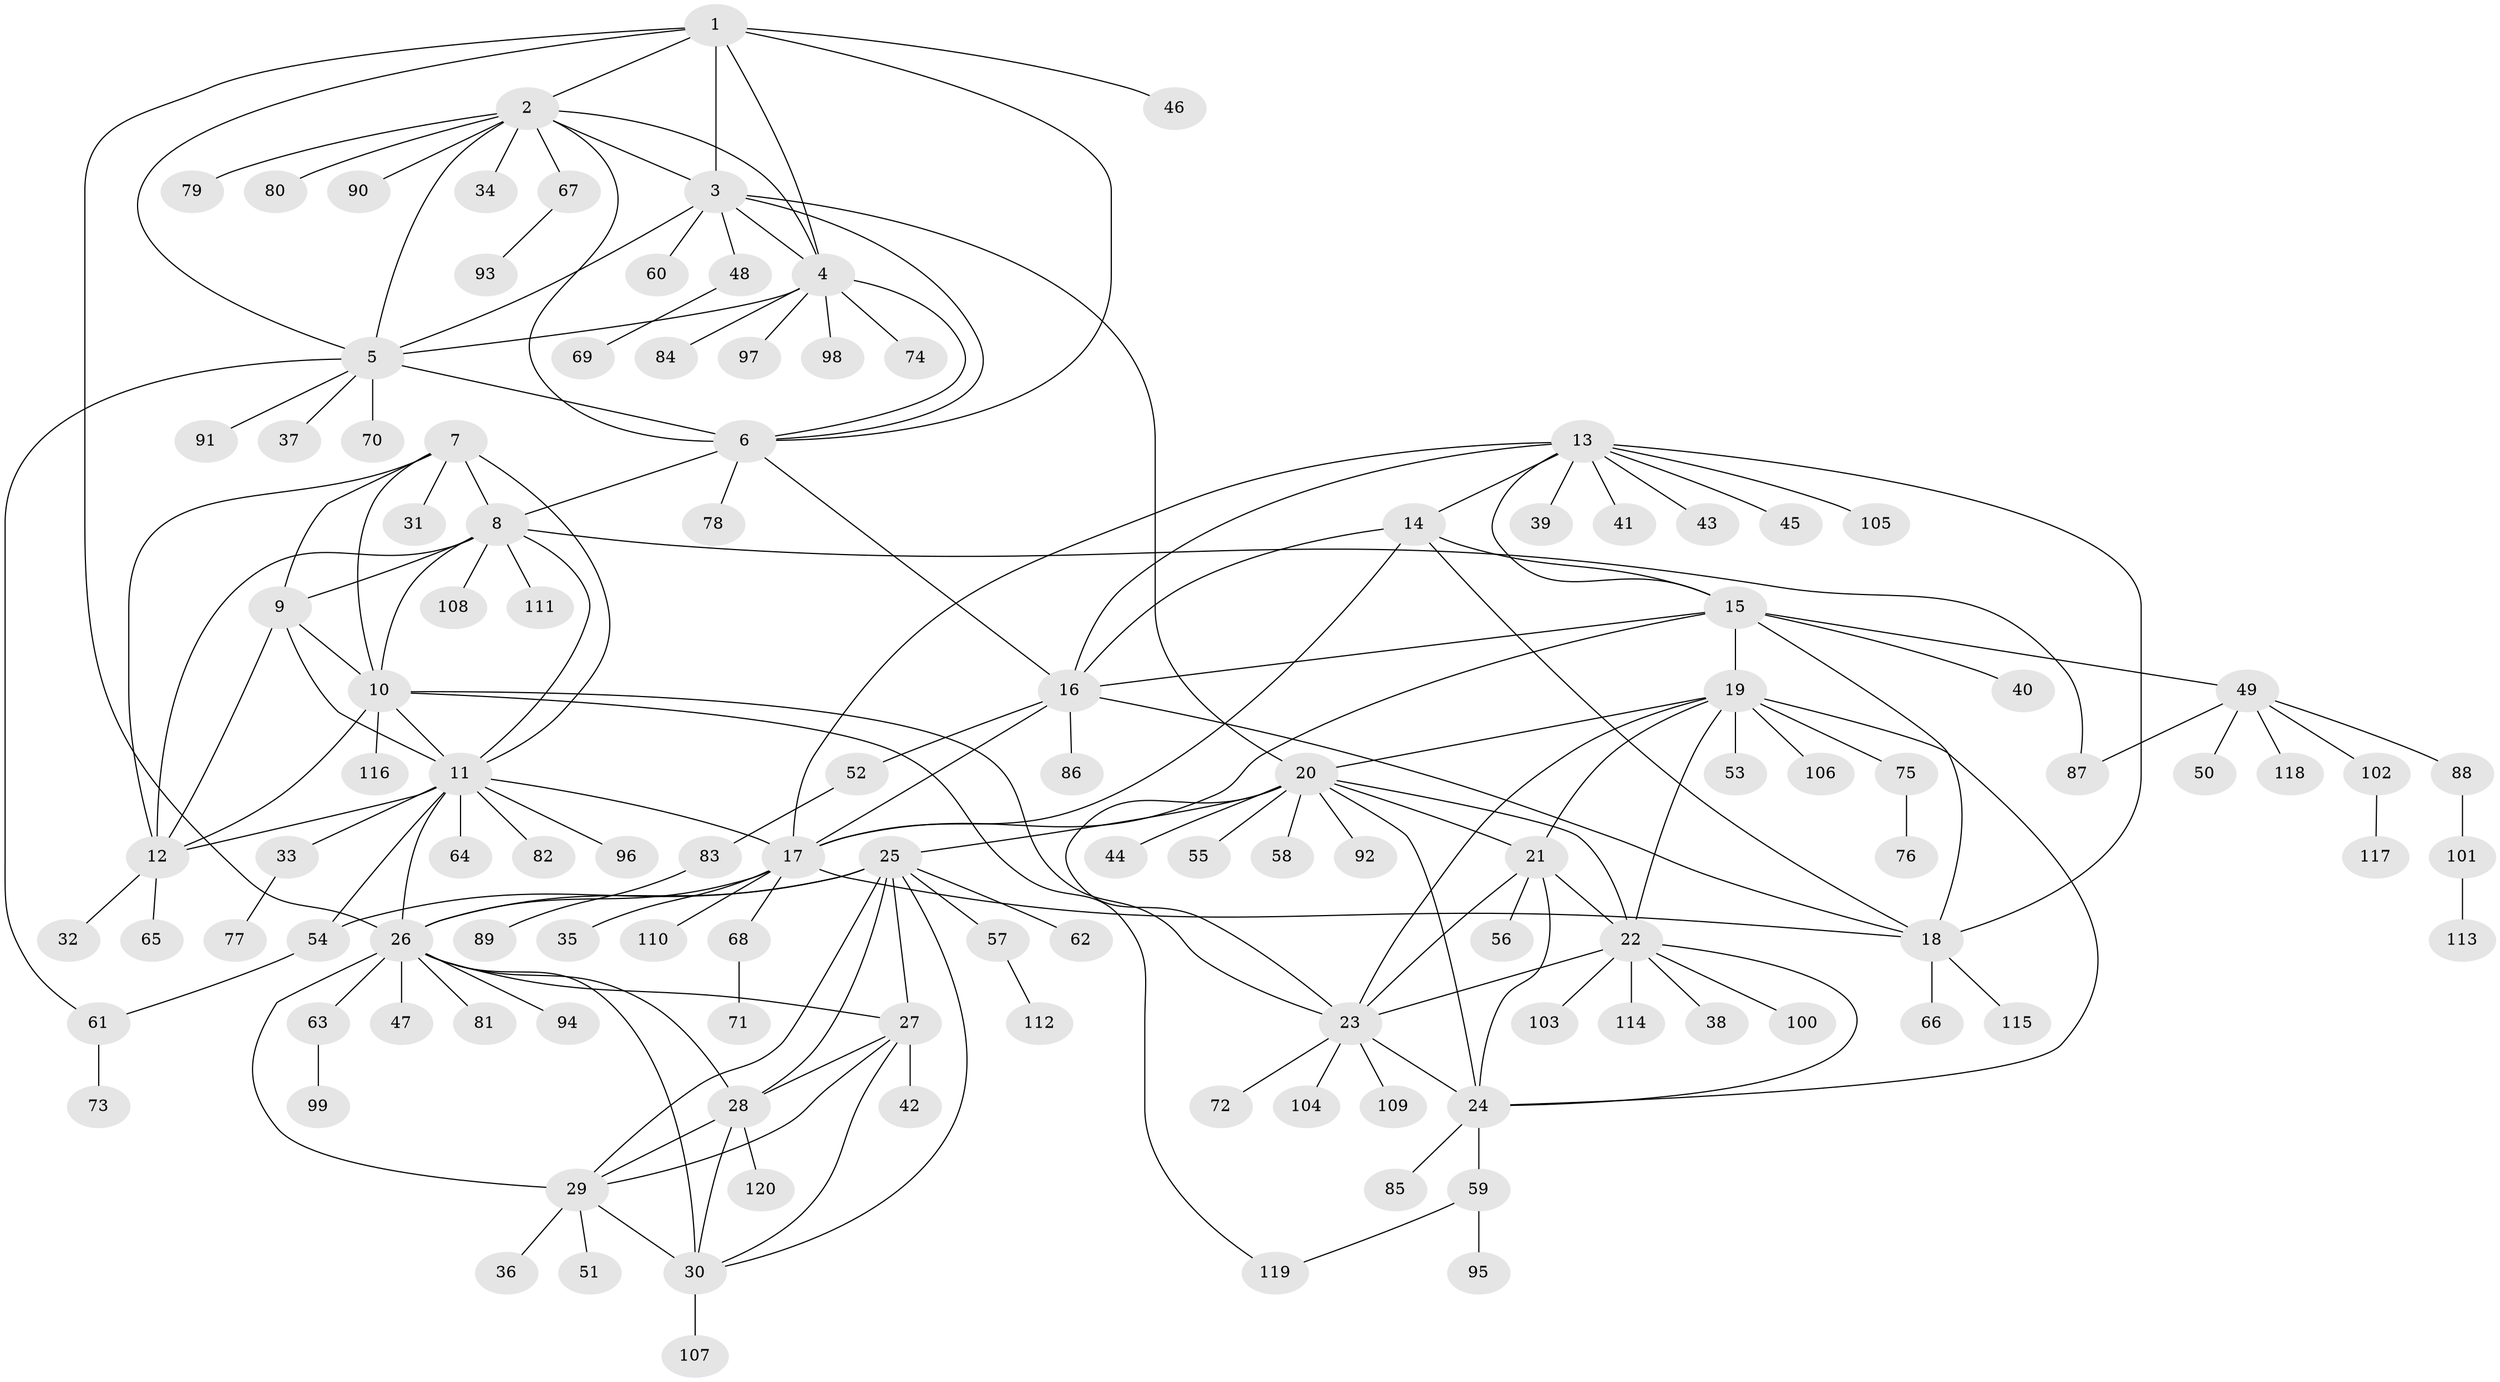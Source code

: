 // coarse degree distribution, {5: 0.047058823529411764, 6: 0.08235294117647059, 1: 0.5764705882352941, 8: 0.047058823529411764, 7: 0.08235294117647059, 9: 0.03529411764705882, 2: 0.10588235294117647, 3: 0.011764705882352941, 10: 0.011764705882352941}
// Generated by graph-tools (version 1.1) at 2025/37/03/04/25 23:37:38]
// undirected, 120 vertices, 179 edges
graph export_dot {
  node [color=gray90,style=filled];
  1;
  2;
  3;
  4;
  5;
  6;
  7;
  8;
  9;
  10;
  11;
  12;
  13;
  14;
  15;
  16;
  17;
  18;
  19;
  20;
  21;
  22;
  23;
  24;
  25;
  26;
  27;
  28;
  29;
  30;
  31;
  32;
  33;
  34;
  35;
  36;
  37;
  38;
  39;
  40;
  41;
  42;
  43;
  44;
  45;
  46;
  47;
  48;
  49;
  50;
  51;
  52;
  53;
  54;
  55;
  56;
  57;
  58;
  59;
  60;
  61;
  62;
  63;
  64;
  65;
  66;
  67;
  68;
  69;
  70;
  71;
  72;
  73;
  74;
  75;
  76;
  77;
  78;
  79;
  80;
  81;
  82;
  83;
  84;
  85;
  86;
  87;
  88;
  89;
  90;
  91;
  92;
  93;
  94;
  95;
  96;
  97;
  98;
  99;
  100;
  101;
  102;
  103;
  104;
  105;
  106;
  107;
  108;
  109;
  110;
  111;
  112;
  113;
  114;
  115;
  116;
  117;
  118;
  119;
  120;
  1 -- 2;
  1 -- 3;
  1 -- 4;
  1 -- 5;
  1 -- 6;
  1 -- 26;
  1 -- 46;
  2 -- 3;
  2 -- 4;
  2 -- 5;
  2 -- 6;
  2 -- 34;
  2 -- 67;
  2 -- 79;
  2 -- 80;
  2 -- 90;
  3 -- 4;
  3 -- 5;
  3 -- 6;
  3 -- 20;
  3 -- 48;
  3 -- 60;
  4 -- 5;
  4 -- 6;
  4 -- 74;
  4 -- 84;
  4 -- 97;
  4 -- 98;
  5 -- 6;
  5 -- 37;
  5 -- 61;
  5 -- 70;
  5 -- 91;
  6 -- 8;
  6 -- 16;
  6 -- 78;
  7 -- 8;
  7 -- 9;
  7 -- 10;
  7 -- 11;
  7 -- 12;
  7 -- 31;
  8 -- 9;
  8 -- 10;
  8 -- 11;
  8 -- 12;
  8 -- 87;
  8 -- 108;
  8 -- 111;
  9 -- 10;
  9 -- 11;
  9 -- 12;
  10 -- 11;
  10 -- 12;
  10 -- 23;
  10 -- 116;
  10 -- 119;
  11 -- 12;
  11 -- 17;
  11 -- 26;
  11 -- 33;
  11 -- 54;
  11 -- 64;
  11 -- 82;
  11 -- 96;
  12 -- 32;
  12 -- 65;
  13 -- 14;
  13 -- 15;
  13 -- 16;
  13 -- 17;
  13 -- 18;
  13 -- 39;
  13 -- 41;
  13 -- 43;
  13 -- 45;
  13 -- 105;
  14 -- 15;
  14 -- 16;
  14 -- 17;
  14 -- 18;
  15 -- 16;
  15 -- 17;
  15 -- 18;
  15 -- 19;
  15 -- 40;
  15 -- 49;
  16 -- 17;
  16 -- 18;
  16 -- 52;
  16 -- 86;
  17 -- 18;
  17 -- 26;
  17 -- 35;
  17 -- 68;
  17 -- 110;
  18 -- 66;
  18 -- 115;
  19 -- 20;
  19 -- 21;
  19 -- 22;
  19 -- 23;
  19 -- 24;
  19 -- 53;
  19 -- 75;
  19 -- 106;
  20 -- 21;
  20 -- 22;
  20 -- 23;
  20 -- 24;
  20 -- 25;
  20 -- 44;
  20 -- 55;
  20 -- 58;
  20 -- 92;
  21 -- 22;
  21 -- 23;
  21 -- 24;
  21 -- 56;
  22 -- 23;
  22 -- 24;
  22 -- 38;
  22 -- 100;
  22 -- 103;
  22 -- 114;
  23 -- 24;
  23 -- 72;
  23 -- 104;
  23 -- 109;
  24 -- 59;
  24 -- 85;
  25 -- 26;
  25 -- 27;
  25 -- 28;
  25 -- 29;
  25 -- 30;
  25 -- 54;
  25 -- 57;
  25 -- 62;
  26 -- 27;
  26 -- 28;
  26 -- 29;
  26 -- 30;
  26 -- 47;
  26 -- 63;
  26 -- 81;
  26 -- 94;
  27 -- 28;
  27 -- 29;
  27 -- 30;
  27 -- 42;
  28 -- 29;
  28 -- 30;
  28 -- 120;
  29 -- 30;
  29 -- 36;
  29 -- 51;
  30 -- 107;
  33 -- 77;
  48 -- 69;
  49 -- 50;
  49 -- 87;
  49 -- 88;
  49 -- 102;
  49 -- 118;
  52 -- 83;
  54 -- 61;
  57 -- 112;
  59 -- 95;
  59 -- 119;
  61 -- 73;
  63 -- 99;
  67 -- 93;
  68 -- 71;
  75 -- 76;
  83 -- 89;
  88 -- 101;
  101 -- 113;
  102 -- 117;
}
